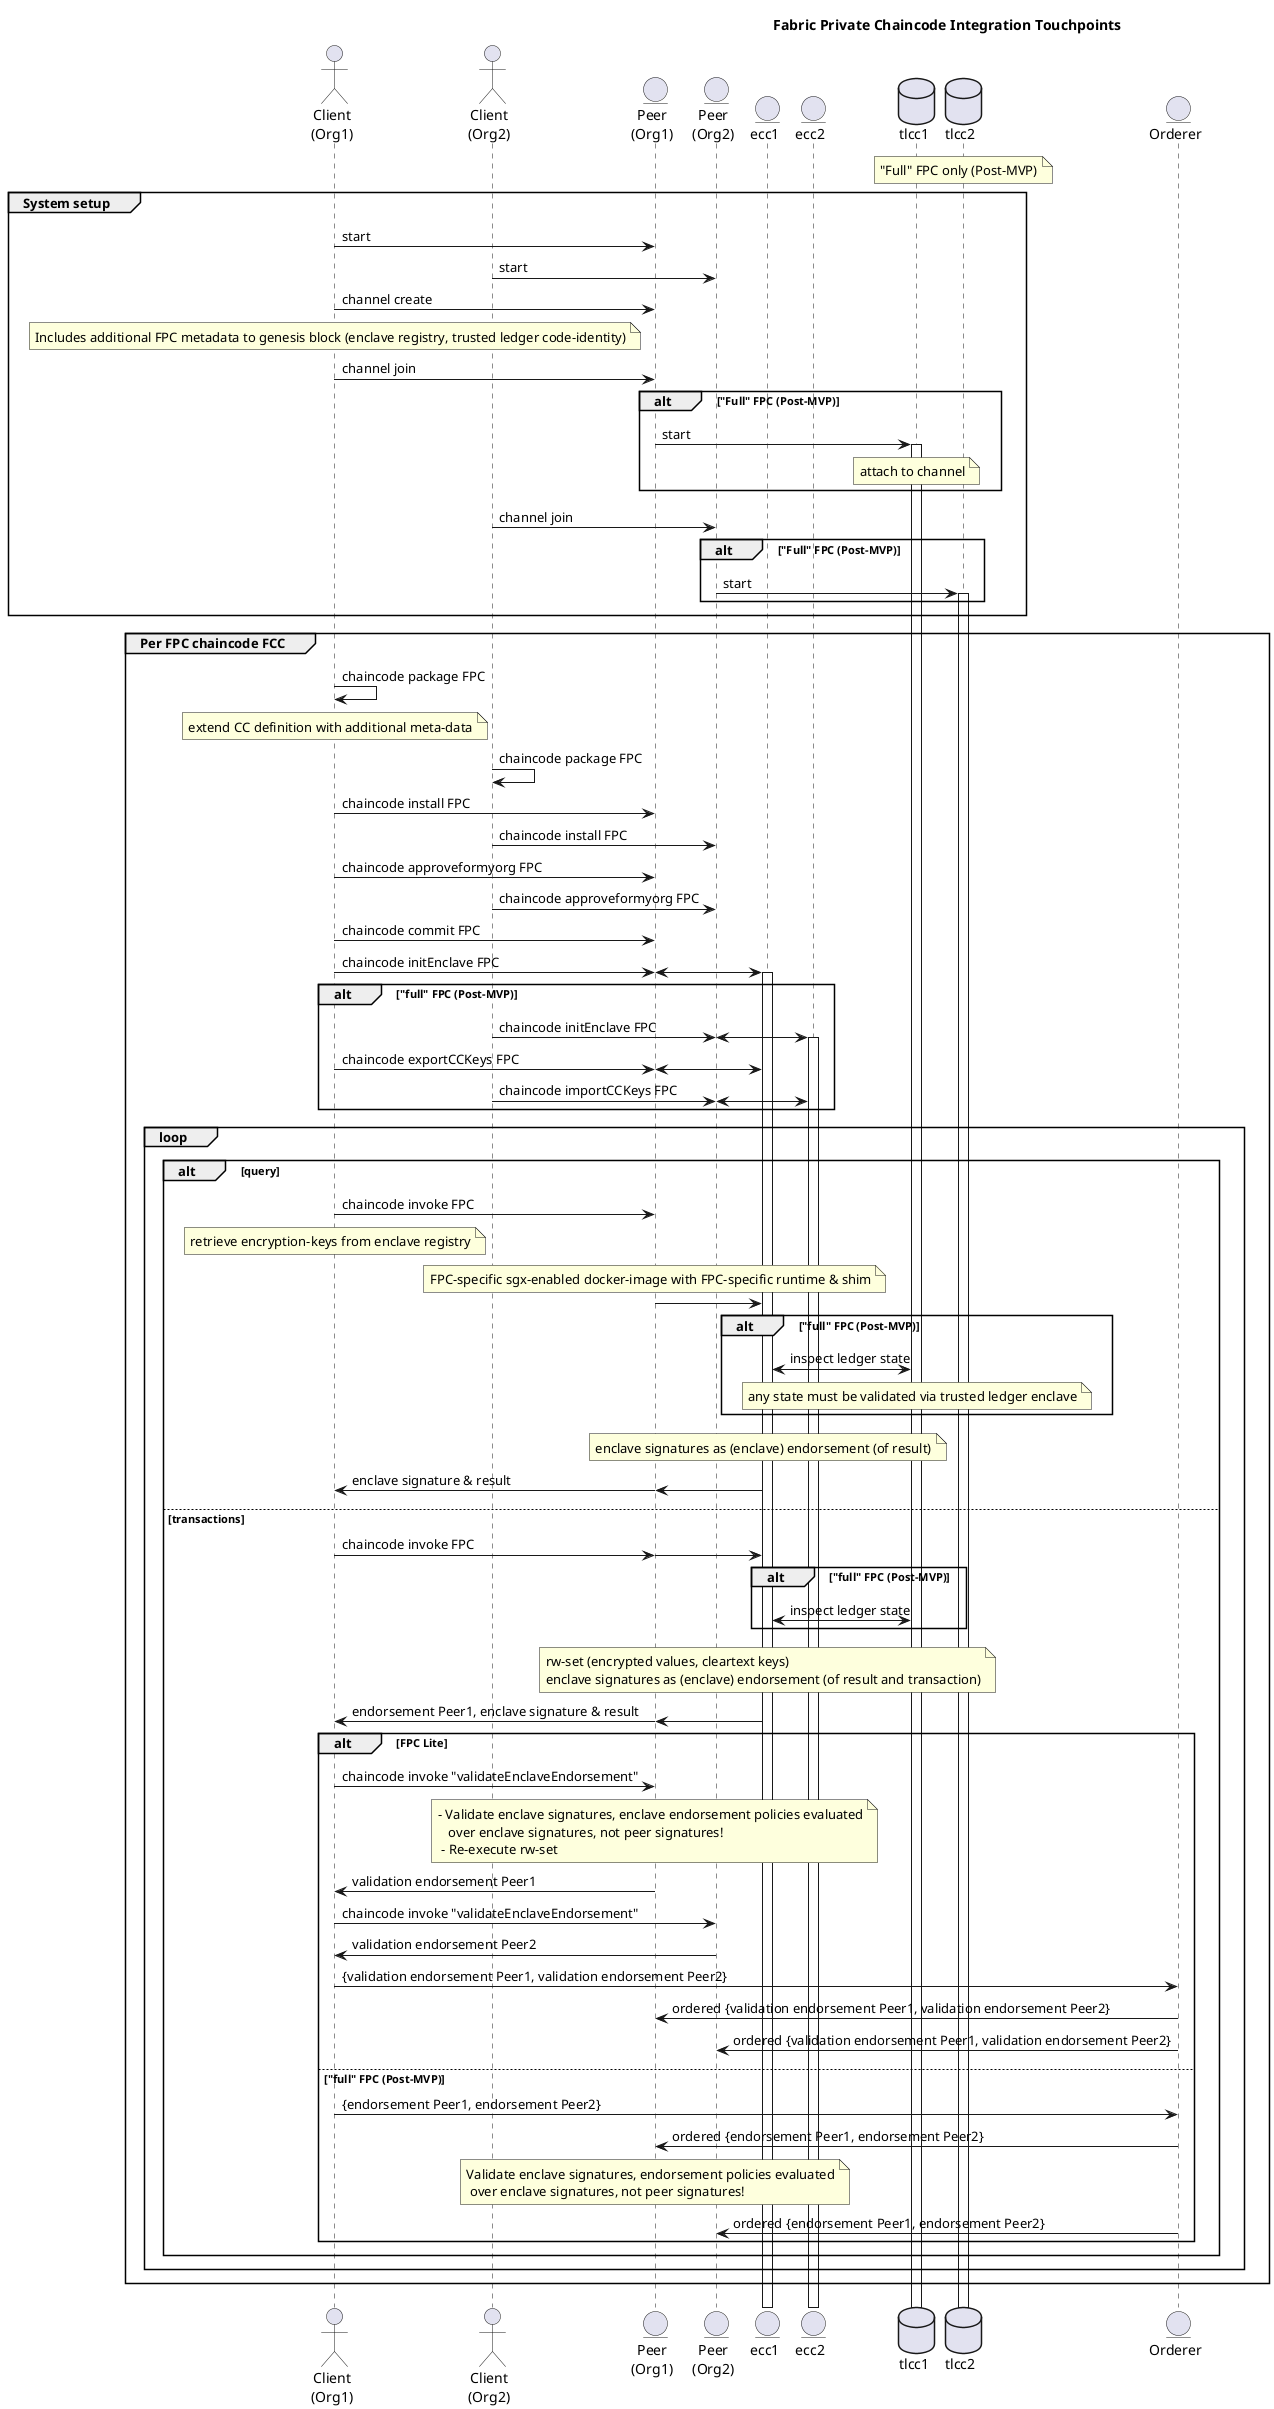 /'
    Copyright 2020 Intel Corporation
    Copyright IBM Corp. All Rights Reserved.

    SPDX-License-Identifier: Apache-2.0
'/

@startuml

'- force wrapping of longer text
'skinparam wrapWidth 400

!pragma teoz true


title Fabric Private Chaincode Integration Touchpoints

actor	"Client\n(Org1)" as Client1
actor	"Client\n(Org2)" as Client2
entity	"Peer\n(Org1)" as Peer1
entity	"Peer\n(Org2)" as Peer2
entity ecc1
entity ecc2
database tlcc1
database tlcc2
entity	Orderer
'database Ledger

note over tlcc2
  "Full" FPC only (Post-MVP)
end note

group System setup

  Client1 -> Peer1 : start
  Client2 -> Peer2 : start

  Client1 -> Peer1 : channel create
    note over Client1
      Includes additional FPC metadata to genesis block (enclave registry, trusted ledger code-identity)
    end note

  Client1 -> Peer1 : channel join
  alt "Full" FPC (Post-MVP)
    Peer1 -> tlcc1 : start
    activate tlcc1
      note over tlcc1
        attach to channel
      end note
  end

  Client2 -> Peer2 : channel join
  alt "Full" FPC (Post-MVP)
    Peer2 -> tlcc2 : start
    activate tlcc2
  end

end


group Per FPC chaincode FCC

   Client1 -> Client1: chaincode package FPC
   note over Client1
     extend CC definition with additional meta-data
   end note
   Client2 -> Client2: chaincode package FPC
   
   Client1 -> Peer1: chaincode install FPC
   Client2 -> Peer2: chaincode install FPC

   Client1 -> Peer1 : chaincode approveformyorg FPC
   Client2 -> Peer2 : chaincode approveformyorg FPC

   Client1 -> Peer1 : chaincode commit FPC

   Client1 -> Peer1 : chaincode initEnclave FPC
   & Peer1 <-> ecc1 
   activate ecc1

   alt "full" FPC (Post-MVP)
      Client2 -> Peer2 : chaincode initEnclave FPC
      & Peer2 <-> ecc2 
      activate ecc2
      Client1 -> Peer1 : chaincode exportCCKeys FPC
      & Peer1 <-> ecc1 
      Client2 -> Peer2 : chaincode importCCKeys FPC
      & Peer2 <-> ecc2 
   end

   loop
     alt query
        Client1 -> Peer1 : chaincode invoke FPC
          note over Client1
            retrieve encryption-keys from enclave registry
          end note
          note over Peer1
            FPC-specific sgx-enabled docker-image with FPC-specific runtime & shim
          end note
        Peer1 -> ecc1
        alt "full" FPC (Post-MVP)
          ecc1 <-> tlcc1: inspect ledger state
            note over tlcc1
              any state must be validated via trusted ledger enclave
            end note
        end
        note over ecc1
  	      enclave signatures as (enclave) endorsement (of result)
        end note
        Peer1 <- ecc1
        & Client1 <- Peer1 : enclave signature & result

     else transactions
        Client1 -> Peer1 : chaincode invoke FPC
        & Peer1 -> ecc1
        alt "full" FPC (Post-MVP)
          ecc1 <-> tlcc1: inspect ledger state
        end
        note over ecc1
  	      rw-set (encrypted values, cleartext keys)
  	      enclave signatures as (enclave) endorsement (of result and transaction)
        end note
        Peer1 <- ecc1
        & Client1 <- Peer1 : endorsement Peer1, enclave signature & result

        alt FPC Lite
          Client1 -> Peer1 : chaincode invoke "validateEnclaveEndorsement"
            note over Peer1
  	          - Validate enclave signatures, enclave endorsement policies evaluated
                over enclave signatures, not peer signatures!
              - Re-execute rw-set
            end note
          Client1 <- Peer1 : validation endorsement Peer1
          Client1 -> Peer2 : chaincode invoke "validateEnclaveEndorsement"
          Client1 <- Peer2 : validation endorsement Peer2
          Client1 -> Orderer : {validation endorsement Peer1, validation endorsement Peer2}
          Peer1 <- Orderer : ordered {validation endorsement Peer1, validation endorsement Peer2}
          Peer2 <- Orderer : ordered {validation endorsement Peer1, validation endorsement Peer2}       
        else "full" FPC (Post-MVP)
          Client1 -> Orderer : {endorsement Peer1, endorsement Peer2}
          Peer1 <- Orderer : ordered {endorsement Peer1, endorsement Peer2}
            note over Peer1
  	          Validate enclave signatures, endorsement policies evaluated
              over enclave signatures, not peer signatures!
            end note
          Peer2 <- Orderer : ordered {endorsement Peer1, endorsement Peer2}
        end
     end
   end

end

@enduml
